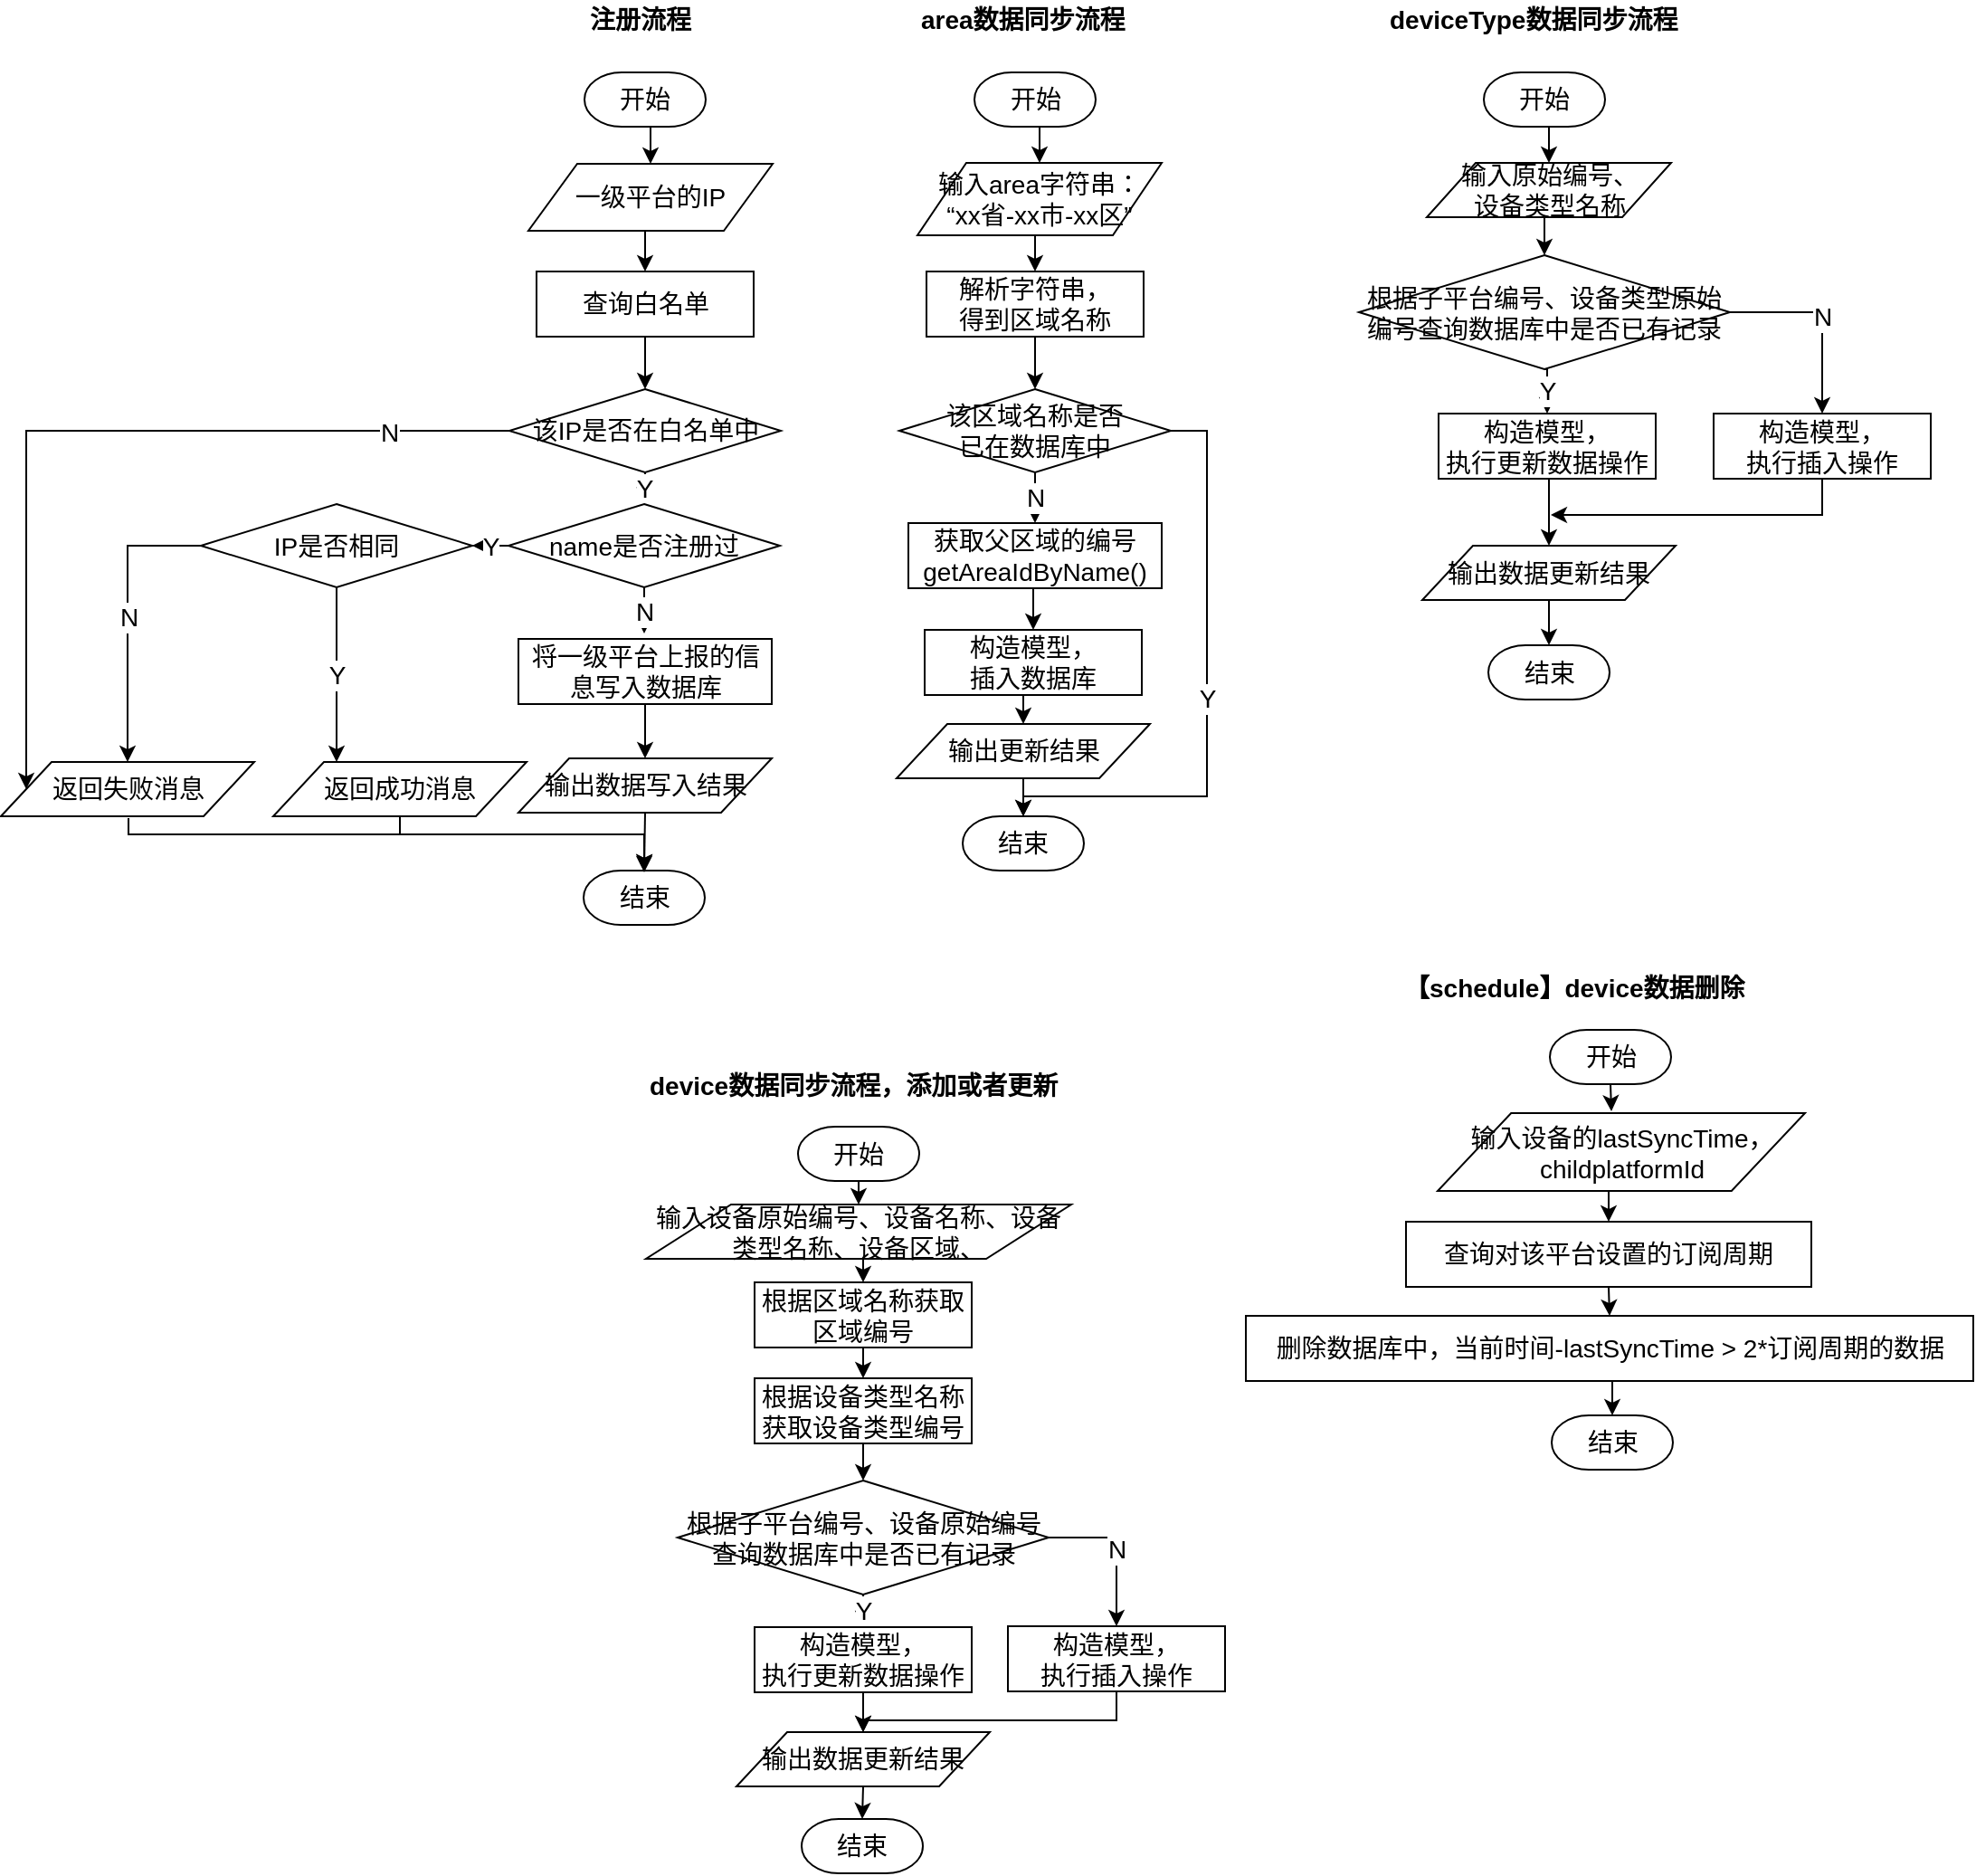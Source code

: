 <mxfile version="10.6.3" type="github"><diagram id="6a731a19-8d31-9384-78a2-239565b7b9f0" name="Page-1"><mxGraphModel dx="1519" dy="601" grid="1" gridSize="10" guides="1" tooltips="1" connect="1" arrows="1" fold="1" page="1" pageScale="1" pageWidth="1169" pageHeight="827" background="#ffffff" math="0" shadow="0"><root><mxCell id="0"/><mxCell id="1" parent="0"/><mxCell id="y7P9SScSzxXJDbZDGNzq-10" style="edgeStyle=orthogonalEdgeStyle;rounded=0;orthogonalLoop=1;jettySize=auto;html=1;exitX=0.5;exitY=1;exitDx=0;exitDy=0;entryX=0.5;entryY=0;entryDx=0;entryDy=0;fontSize=14;" parent="1" source="b0ZdyHu9Rvz4w-3HchTp-64" target="y7P9SScSzxXJDbZDGNzq-2" edge="1"><mxGeometry relative="1" as="geometry"/></mxCell><mxCell id="b0ZdyHu9Rvz4w-3HchTp-64" value="输入area字符串：&lt;br style=&quot;font-size: 14px;&quot;&gt;“xx省-xx市-xx区”" style="shape=parallelogram;perimeter=parallelogramPerimeter;whiteSpace=wrap;html=1;rounded=1;comic=0;arcSize=0;fontSize=14;" parent="1" vertex="1"><mxGeometry x="336" y="230" width="135" height="40" as="geometry"/></mxCell><mxCell id="y7P9SScSzxXJDbZDGNzq-12" value="N&lt;br style=&quot;font-size: 14px;&quot;&gt;" style="edgeStyle=orthogonalEdgeStyle;rounded=0;orthogonalLoop=1;jettySize=auto;html=1;exitX=0.5;exitY=1;exitDx=0;exitDy=0;exitPerimeter=0;fontSize=14;" parent="1" source="b0ZdyHu9Rvz4w-3HchTp-66" target="y7P9SScSzxXJDbZDGNzq-5" edge="1"><mxGeometry relative="1" as="geometry"/></mxCell><mxCell id="y7P9SScSzxXJDbZDGNzq-21" value="&lt;font style=&quot;font-size: 14px&quot;&gt;Y&lt;/font&gt;" style="edgeStyle=orthogonalEdgeStyle;rounded=0;orthogonalLoop=1;jettySize=auto;html=1;exitX=1;exitY=0.5;exitDx=0;exitDy=0;exitPerimeter=0;entryX=0.5;entryY=0;entryDx=0;entryDy=0;entryPerimeter=0;fontSize=14;" parent="1" source="b0ZdyHu9Rvz4w-3HchTp-66" target="b0ZdyHu9Rvz4w-3HchTp-79" edge="1"><mxGeometry relative="1" as="geometry"><Array as="points"><mxPoint x="496" y="378"/><mxPoint x="496" y="580"/><mxPoint x="395" y="580"/></Array></mxGeometry></mxCell><mxCell id="b0ZdyHu9Rvz4w-3HchTp-66" value="该区域名称是否&lt;br style=&quot;font-size: 14px;&quot;&gt;已在数据库中" style="strokeWidth=1;html=1;shape=mxgraph.flowchart.decision;whiteSpace=wrap;rounded=1;comic=0;fontSize=14;spacing=2;" parent="1" vertex="1"><mxGeometry x="326" y="355" width="150" height="46" as="geometry"/></mxCell><mxCell id="y7P9SScSzxXJDbZDGNzq-9" style="edgeStyle=orthogonalEdgeStyle;rounded=0;orthogonalLoop=1;jettySize=auto;html=1;exitX=0.5;exitY=1;exitDx=0;exitDy=0;exitPerimeter=0;entryX=0.5;entryY=0;entryDx=0;entryDy=0;fontSize=14;" parent="1" source="b0ZdyHu9Rvz4w-3HchTp-72" target="b0ZdyHu9Rvz4w-3HchTp-64" edge="1"><mxGeometry relative="1" as="geometry"/></mxCell><mxCell id="b0ZdyHu9Rvz4w-3HchTp-72" value="开始" style="strokeWidth=1;html=1;shape=mxgraph.flowchart.terminator;whiteSpace=wrap;rounded=1;comic=0;fontSize=14;" parent="1" vertex="1"><mxGeometry x="367.5" y="180" width="67" height="30" as="geometry"/></mxCell><mxCell id="b0ZdyHu9Rvz4w-3HchTp-79" value="结束" style="strokeWidth=1;html=1;shape=mxgraph.flowchart.terminator;whiteSpace=wrap;rounded=1;comic=0;fontSize=14;" parent="1" vertex="1"><mxGeometry x="361" y="591" width="67" height="30" as="geometry"/></mxCell><mxCell id="y7P9SScSzxXJDbZDGNzq-1" value="&lt;font style=&quot;font-size: 14px;&quot;&gt;area数据同步流程&lt;br style=&quot;font-size: 14px;&quot;&gt;&lt;br style=&quot;font-size: 14px;&quot;&gt;&lt;/font&gt;" style="text;html=1;resizable=0;points=[];autosize=1;align=left;verticalAlign=top;spacingTop=-4;fontSize=14;fontStyle=1" parent="1" vertex="1"><mxGeometry x="336" y="140" width="140" height="30" as="geometry"/></mxCell><mxCell id="y7P9SScSzxXJDbZDGNzq-11" style="edgeStyle=orthogonalEdgeStyle;rounded=0;orthogonalLoop=1;jettySize=auto;html=1;exitX=0.5;exitY=1;exitDx=0;exitDy=0;entryX=0.5;entryY=0;entryDx=0;entryDy=0;entryPerimeter=0;fontSize=14;" parent="1" source="y7P9SScSzxXJDbZDGNzq-2" target="b0ZdyHu9Rvz4w-3HchTp-66" edge="1"><mxGeometry relative="1" as="geometry"/></mxCell><mxCell id="y7P9SScSzxXJDbZDGNzq-2" value="&lt;font style=&quot;font-size: 14px&quot;&gt;解析字符串，&lt;br style=&quot;font-size: 14px;&quot;&gt;得到区域名称&lt;br style=&quot;font-size: 14px;&quot;&gt;&lt;/font&gt;" style="rounded=0;whiteSpace=wrap;html=1;fontSize=14;" parent="1" vertex="1"><mxGeometry x="341" y="290" width="120" height="36" as="geometry"/></mxCell><mxCell id="y7P9SScSzxXJDbZDGNzq-15" style="edgeStyle=orthogonalEdgeStyle;rounded=0;orthogonalLoop=1;jettySize=auto;html=1;exitX=0.5;exitY=1;exitDx=0;exitDy=0;entryX=0.5;entryY=0;entryDx=0;entryDy=0;fontSize=14;" parent="1" source="y7P9SScSzxXJDbZDGNzq-4" target="y7P9SScSzxXJDbZDGNzq-6" edge="1"><mxGeometry relative="1" as="geometry"/></mxCell><mxCell id="y7P9SScSzxXJDbZDGNzq-4" value="&lt;span style=&quot;font-size: 14px&quot;&gt;构造模型，&lt;br style=&quot;font-size: 14px;&quot;&gt;插入数据库&lt;/span&gt;" style="rounded=0;whiteSpace=wrap;html=1;fontSize=14;" parent="1" vertex="1"><mxGeometry x="340" y="488" width="120" height="36" as="geometry"/></mxCell><mxCell id="y7P9SScSzxXJDbZDGNzq-13" style="edgeStyle=orthogonalEdgeStyle;rounded=0;orthogonalLoop=1;jettySize=auto;html=1;exitX=0.5;exitY=1;exitDx=0;exitDy=0;entryX=0.5;entryY=0;entryDx=0;entryDy=0;fontSize=14;" parent="1" source="y7P9SScSzxXJDbZDGNzq-5" target="y7P9SScSzxXJDbZDGNzq-4" edge="1"><mxGeometry relative="1" as="geometry"/></mxCell><mxCell id="y7P9SScSzxXJDbZDGNzq-5" value="&lt;span style=&quot;font-size: 14px&quot;&gt;获取父区域的编号&lt;br style=&quot;font-size: 14px;&quot;&gt;getAreaIdByName()&lt;br style=&quot;font-size: 14px;&quot;&gt;&lt;/span&gt;" style="rounded=0;whiteSpace=wrap;html=1;fontSize=14;" parent="1" vertex="1"><mxGeometry x="331" y="429" width="140" height="36" as="geometry"/></mxCell><mxCell id="y7P9SScSzxXJDbZDGNzq-17" style="edgeStyle=orthogonalEdgeStyle;rounded=0;orthogonalLoop=1;jettySize=auto;html=1;exitX=0.5;exitY=1;exitDx=0;exitDy=0;entryX=0.5;entryY=0;entryDx=0;entryDy=0;entryPerimeter=0;fontSize=14;" parent="1" source="y7P9SScSzxXJDbZDGNzq-6" target="b0ZdyHu9Rvz4w-3HchTp-79" edge="1"><mxGeometry relative="1" as="geometry"><Array as="points"><mxPoint x="395" y="590"/><mxPoint x="395" y="590"/></Array></mxGeometry></mxCell><mxCell id="y7P9SScSzxXJDbZDGNzq-6" value="输出更新结果" style="shape=parallelogram;perimeter=parallelogramPerimeter;whiteSpace=wrap;html=1;rounded=1;comic=0;arcSize=0;fontSize=14;" parent="1" vertex="1"><mxGeometry x="324.5" y="540" width="140" height="30" as="geometry"/></mxCell><mxCell id="y7P9SScSzxXJDbZDGNzq-43" style="edgeStyle=orthogonalEdgeStyle;rounded=0;orthogonalLoop=1;jettySize=auto;html=1;exitX=0.5;exitY=1;exitDx=0;exitDy=0;entryX=0.5;entryY=0;entryDx=0;entryDy=0;entryPerimeter=0;fontSize=14;" parent="1" source="y7P9SScSzxXJDbZDGNzq-23" target="y7P9SScSzxXJDbZDGNzq-26" edge="1"><mxGeometry relative="1" as="geometry"/></mxCell><mxCell id="y7P9SScSzxXJDbZDGNzq-23" value="&lt;span style=&quot;font-size: 14px;&quot;&gt;输入原始编号、&lt;br style=&quot;font-size: 14px;&quot;&gt;设备类型名称&lt;/span&gt;" style="shape=parallelogram;perimeter=parallelogramPerimeter;whiteSpace=wrap;html=1;rounded=1;comic=0;arcSize=0;fontSize=14;" parent="1" vertex="1"><mxGeometry x="617.5" y="230" width="135" height="30" as="geometry"/></mxCell><mxCell id="y7P9SScSzxXJDbZDGNzq-48" value="Y" style="edgeStyle=orthogonalEdgeStyle;rounded=0;orthogonalLoop=1;jettySize=auto;html=1;exitX=0.5;exitY=1;exitDx=0;exitDy=0;exitPerimeter=0;entryX=0.5;entryY=0;entryDx=0;entryDy=0;fontSize=14;" parent="1" source="y7P9SScSzxXJDbZDGNzq-26" target="y7P9SScSzxXJDbZDGNzq-34" edge="1"><mxGeometry relative="1" as="geometry"/></mxCell><mxCell id="y7P9SScSzxXJDbZDGNzq-52" value="N" style="edgeStyle=orthogonalEdgeStyle;rounded=0;orthogonalLoop=1;jettySize=auto;html=1;exitX=1;exitY=0.5;exitDx=0;exitDy=0;exitPerimeter=0;fontSize=14;" parent="1" source="y7P9SScSzxXJDbZDGNzq-26" target="y7P9SScSzxXJDbZDGNzq-39" edge="1"><mxGeometry relative="1" as="geometry"/></mxCell><mxCell id="y7P9SScSzxXJDbZDGNzq-26" value="根据子平台编号、设备类型原始编号查询数据库中是否已有记录" style="strokeWidth=1;html=1;shape=mxgraph.flowchart.decision;whiteSpace=wrap;rounded=1;comic=0;fontSize=14;spacing=2;" parent="1" vertex="1"><mxGeometry x="580" y="281" width="205" height="63" as="geometry"/></mxCell><mxCell id="y7P9SScSzxXJDbZDGNzq-27" style="edgeStyle=orthogonalEdgeStyle;rounded=0;orthogonalLoop=1;jettySize=auto;html=1;exitX=0.5;exitY=1;exitDx=0;exitDy=0;exitPerimeter=0;entryX=0.5;entryY=0;entryDx=0;entryDy=0;fontSize=14;" parent="1" source="y7P9SScSzxXJDbZDGNzq-28" target="y7P9SScSzxXJDbZDGNzq-23" edge="1"><mxGeometry relative="1" as="geometry"/></mxCell><mxCell id="y7P9SScSzxXJDbZDGNzq-28" value="开始" style="strokeWidth=1;html=1;shape=mxgraph.flowchart.terminator;whiteSpace=wrap;rounded=1;comic=0;fontSize=14;" parent="1" vertex="1"><mxGeometry x="649" y="180" width="67" height="30" as="geometry"/></mxCell><mxCell id="y7P9SScSzxXJDbZDGNzq-29" value="结束" style="strokeWidth=1;html=1;shape=mxgraph.flowchart.terminator;whiteSpace=wrap;rounded=1;comic=0;fontSize=14;" parent="1" vertex="1"><mxGeometry x="651.5" y="496.5" width="67" height="30" as="geometry"/></mxCell><mxCell id="y7P9SScSzxXJDbZDGNzq-30" value="&lt;font style=&quot;font-size: 14px;&quot;&gt;deviceType数据同步流程&lt;/font&gt;" style="text;html=1;resizable=0;points=[];autosize=1;align=left;verticalAlign=top;spacingTop=-4;fontSize=14;fontStyle=1" parent="1" vertex="1"><mxGeometry x="595" y="140" width="190" height="20" as="geometry"/></mxCell><mxCell id="y7P9SScSzxXJDbZDGNzq-49" style="edgeStyle=orthogonalEdgeStyle;rounded=0;orthogonalLoop=1;jettySize=auto;html=1;exitX=0.5;exitY=1;exitDx=0;exitDy=0;entryX=0.5;entryY=0;entryDx=0;entryDy=0;fontSize=14;" parent="1" source="y7P9SScSzxXJDbZDGNzq-34" target="y7P9SScSzxXJDbZDGNzq-38" edge="1"><mxGeometry relative="1" as="geometry"/></mxCell><mxCell id="y7P9SScSzxXJDbZDGNzq-34" value="&lt;span style=&quot;font-size: 14px&quot;&gt;构造模型，&lt;br style=&quot;font-size: 14px;&quot;&gt;执行更新数据操作&lt;br style=&quot;font-size: 14px;&quot;&gt;&lt;/span&gt;" style="rounded=0;whiteSpace=wrap;html=1;fontSize=14;" parent="1" vertex="1"><mxGeometry x="624" y="368.5" width="120" height="36" as="geometry"/></mxCell><mxCell id="y7P9SScSzxXJDbZDGNzq-50" style="edgeStyle=orthogonalEdgeStyle;rounded=0;orthogonalLoop=1;jettySize=auto;html=1;exitX=0.5;exitY=1;exitDx=0;exitDy=0;entryX=0.5;entryY=0;entryDx=0;entryDy=0;entryPerimeter=0;fontSize=14;" parent="1" source="y7P9SScSzxXJDbZDGNzq-38" target="y7P9SScSzxXJDbZDGNzq-29" edge="1"><mxGeometry relative="1" as="geometry"/></mxCell><mxCell id="y7P9SScSzxXJDbZDGNzq-38" value="输出数据更新结果" style="shape=parallelogram;perimeter=parallelogramPerimeter;whiteSpace=wrap;html=1;rounded=1;comic=0;arcSize=0;fontSize=14;" parent="1" vertex="1"><mxGeometry x="615" y="441.5" width="140" height="30" as="geometry"/></mxCell><mxCell id="y7P9SScSzxXJDbZDGNzq-53" style="edgeStyle=orthogonalEdgeStyle;rounded=0;orthogonalLoop=1;jettySize=auto;html=1;exitX=0.5;exitY=1;exitDx=0;exitDy=0;fontSize=14;" parent="1" edge="1"><mxGeometry relative="1" as="geometry"><mxPoint x="686" y="424.5" as="targetPoint"/><mxPoint x="836" y="402.5" as="sourcePoint"/><Array as="points"><mxPoint x="836" y="424.5"/></Array></mxGeometry></mxCell><mxCell id="y7P9SScSzxXJDbZDGNzq-39" value="&lt;span style=&quot;font-size: 14px&quot;&gt;构造模型，&lt;br style=&quot;font-size: 14px;&quot;&gt;执行插入操作&lt;br style=&quot;font-size: 14px;&quot;&gt;&lt;/span&gt;" style="rounded=0;whiteSpace=wrap;html=1;fontSize=14;" parent="1" vertex="1"><mxGeometry x="776" y="368.5" width="120" height="36" as="geometry"/></mxCell><mxCell id="n9s2jihmsVF0NRUN-z7o-6" style="edgeStyle=orthogonalEdgeStyle;rounded=0;orthogonalLoop=1;jettySize=auto;html=1;exitX=0.5;exitY=1;exitDx=0;exitDy=0;entryX=0.5;entryY=0;entryDx=0;entryDy=0;fontSize=14;" parent="1" source="y7P9SScSzxXJDbZDGNzq-55" target="n9s2jihmsVF0NRUN-z7o-3" edge="1"><mxGeometry relative="1" as="geometry"/></mxCell><mxCell id="y7P9SScSzxXJDbZDGNzq-55" value="&lt;span style=&quot;font-size: 14px&quot;&gt;输入设备原始编号、设备名称、设备类型名称、设备区域、&lt;/span&gt;" style="shape=parallelogram;perimeter=parallelogramPerimeter;whiteSpace=wrap;html=1;rounded=1;comic=0;arcSize=0;fontSize=14;" parent="1" vertex="1"><mxGeometry x="186" y="805.5" width="235" height="30" as="geometry"/></mxCell><mxCell id="n9s2jihmsVF0NRUN-z7o-12" value="Y" style="edgeStyle=orthogonalEdgeStyle;rounded=0;orthogonalLoop=1;jettySize=auto;html=1;exitX=0.5;exitY=1;exitDx=0;exitDy=0;exitPerimeter=0;entryX=0.5;entryY=0;entryDx=0;entryDy=0;fontSize=14;" parent="1" source="y7P9SScSzxXJDbZDGNzq-58" target="y7P9SScSzxXJDbZDGNzq-64" edge="1"><mxGeometry relative="1" as="geometry"/></mxCell><mxCell id="n9s2jihmsVF0NRUN-z7o-15" value="N" style="edgeStyle=orthogonalEdgeStyle;rounded=0;orthogonalLoop=1;jettySize=auto;html=1;exitX=1;exitY=0.5;exitDx=0;exitDy=0;exitPerimeter=0;entryX=0.5;entryY=0;entryDx=0;entryDy=0;fontSize=14;" parent="1" source="y7P9SScSzxXJDbZDGNzq-58" target="y7P9SScSzxXJDbZDGNzq-68" edge="1"><mxGeometry relative="1" as="geometry"/></mxCell><mxCell id="y7P9SScSzxXJDbZDGNzq-58" value="根据子平台编号、设备原始编号查询数据库中是否已有记录" style="strokeWidth=1;html=1;shape=mxgraph.flowchart.decision;whiteSpace=wrap;rounded=1;comic=0;fontSize=14;spacing=2;" parent="1" vertex="1"><mxGeometry x="203.5" y="958" width="205" height="63" as="geometry"/></mxCell><mxCell id="n9s2jihmsVF0NRUN-z7o-7" style="edgeStyle=orthogonalEdgeStyle;rounded=0;orthogonalLoop=1;jettySize=auto;html=1;exitX=0.5;exitY=1;exitDx=0;exitDy=0;exitPerimeter=0;entryX=0.5;entryY=0;entryDx=0;entryDy=0;fontSize=14;" parent="1" source="y7P9SScSzxXJDbZDGNzq-60" target="y7P9SScSzxXJDbZDGNzq-55" edge="1"><mxGeometry relative="1" as="geometry"/></mxCell><mxCell id="y7P9SScSzxXJDbZDGNzq-60" value="开始" style="strokeWidth=1;html=1;shape=mxgraph.flowchart.terminator;whiteSpace=wrap;rounded=1;comic=0;fontSize=14;" parent="1" vertex="1"><mxGeometry x="270" y="762.5" width="67" height="30" as="geometry"/></mxCell><mxCell id="y7P9SScSzxXJDbZDGNzq-61" value="结束" style="strokeWidth=1;html=1;shape=mxgraph.flowchart.terminator;whiteSpace=wrap;rounded=1;comic=0;fontSize=14;" parent="1" vertex="1"><mxGeometry x="272" y="1145" width="67" height="30" as="geometry"/></mxCell><mxCell id="y7P9SScSzxXJDbZDGNzq-62" value="&lt;font style=&quot;font-size: 14px&quot;&gt;device数据同步流程，添加或者更新&amp;nbsp;&lt;/font&gt;" style="text;html=1;resizable=0;points=[];autosize=1;align=left;verticalAlign=top;spacingTop=-4;fontSize=14;fontStyle=1" parent="1" vertex="1"><mxGeometry x="185.5" y="729" width="240" height="20" as="geometry"/></mxCell><mxCell id="n9s2jihmsVF0NRUN-z7o-13" style="edgeStyle=orthogonalEdgeStyle;rounded=0;orthogonalLoop=1;jettySize=auto;html=1;exitX=0.5;exitY=1;exitDx=0;exitDy=0;entryX=0.5;entryY=0;entryDx=0;entryDy=0;fontSize=14;" parent="1" source="y7P9SScSzxXJDbZDGNzq-64" target="y7P9SScSzxXJDbZDGNzq-66" edge="1"><mxGeometry relative="1" as="geometry"/></mxCell><mxCell id="y7P9SScSzxXJDbZDGNzq-64" value="&lt;span style=&quot;font-size: 14px&quot;&gt;构造模型，&lt;br style=&quot;font-size: 14px;&quot;&gt;执行更新数据操作&lt;br style=&quot;font-size: 14px;&quot;&gt;&lt;/span&gt;" style="rounded=0;whiteSpace=wrap;html=1;fontSize=14;" parent="1" vertex="1"><mxGeometry x="246" y="1039" width="120" height="36" as="geometry"/></mxCell><mxCell id="n9s2jihmsVF0NRUN-z7o-14" style="edgeStyle=orthogonalEdgeStyle;rounded=0;orthogonalLoop=1;jettySize=auto;html=1;exitX=0.5;exitY=1;exitDx=0;exitDy=0;entryX=0.5;entryY=0;entryDx=0;entryDy=0;entryPerimeter=0;fontSize=14;" parent="1" source="y7P9SScSzxXJDbZDGNzq-66" target="y7P9SScSzxXJDbZDGNzq-61" edge="1"><mxGeometry relative="1" as="geometry"/></mxCell><mxCell id="y7P9SScSzxXJDbZDGNzq-66" value="输出数据更新结果" style="shape=parallelogram;perimeter=parallelogramPerimeter;whiteSpace=wrap;html=1;rounded=1;comic=0;arcSize=0;fontSize=14;" parent="1" vertex="1"><mxGeometry x="236" y="1097" width="140" height="30" as="geometry"/></mxCell><mxCell id="n9s2jihmsVF0NRUN-z7o-16" style="edgeStyle=orthogonalEdgeStyle;rounded=0;orthogonalLoop=1;jettySize=auto;html=1;exitX=0.5;exitY=1;exitDx=0;exitDy=0;entryX=0.5;entryY=0;entryDx=0;entryDy=0;fontSize=14;" parent="1" source="y7P9SScSzxXJDbZDGNzq-68" target="y7P9SScSzxXJDbZDGNzq-66" edge="1"><mxGeometry relative="1" as="geometry"><Array as="points"><mxPoint x="446.5" y="1090.5"/><mxPoint x="306.5" y="1090.5"/></Array></mxGeometry></mxCell><mxCell id="y7P9SScSzxXJDbZDGNzq-68" value="&lt;span style=&quot;font-size: 14px&quot;&gt;构造模型，&lt;br style=&quot;font-size: 14px;&quot;&gt;执行插入操作&lt;br style=&quot;font-size: 14px;&quot;&gt;&lt;/span&gt;" style="rounded=0;whiteSpace=wrap;html=1;fontSize=14;" parent="1" vertex="1"><mxGeometry x="386" y="1038.5" width="120" height="36" as="geometry"/></mxCell><mxCell id="n9s2jihmsVF0NRUN-z7o-4" style="edgeStyle=orthogonalEdgeStyle;rounded=0;orthogonalLoop=1;jettySize=auto;html=1;exitX=0.5;exitY=1;exitDx=0;exitDy=0;entryX=0.5;entryY=0;entryDx=0;entryDy=0;entryPerimeter=0;fontSize=14;" parent="1" source="n9s2jihmsVF0NRUN-z7o-1" target="y7P9SScSzxXJDbZDGNzq-58" edge="1"><mxGeometry relative="1" as="geometry"/></mxCell><mxCell id="n9s2jihmsVF0NRUN-z7o-1" value="&lt;span style=&quot;font-size: 14px;&quot;&gt;根据设备类型名称获取设备类型编号&lt;br style=&quot;font-size: 14px;&quot;&gt;&lt;/span&gt;" style="rounded=0;whiteSpace=wrap;html=1;fontSize=14;" parent="1" vertex="1"><mxGeometry x="246" y="901.5" width="120" height="36" as="geometry"/></mxCell><mxCell id="n9s2jihmsVF0NRUN-z7o-5" style="edgeStyle=orthogonalEdgeStyle;rounded=0;orthogonalLoop=1;jettySize=auto;html=1;exitX=0.5;exitY=1;exitDx=0;exitDy=0;entryX=0.5;entryY=0;entryDx=0;entryDy=0;fontSize=14;" parent="1" source="n9s2jihmsVF0NRUN-z7o-3" target="n9s2jihmsVF0NRUN-z7o-1" edge="1"><mxGeometry relative="1" as="geometry"/></mxCell><mxCell id="n9s2jihmsVF0NRUN-z7o-3" value="&lt;span style=&quot;font-size: 14px;&quot;&gt;根据区域名称获取区域编号&lt;br style=&quot;font-size: 14px;&quot;&gt;&lt;/span&gt;" style="rounded=0;whiteSpace=wrap;html=1;fontSize=14;" parent="1" vertex="1"><mxGeometry x="246" y="848.5" width="120" height="36" as="geometry"/></mxCell><mxCell id="n9s2jihmsVF0NRUN-z7o-17" value="&lt;font style=&quot;font-size: 14px&quot;&gt;【schedule】device数据删除&lt;/font&gt;" style="text;html=1;resizable=0;points=[];autosize=1;align=left;verticalAlign=top;spacingTop=-4;fontSize=14;fontStyle=1" parent="1" vertex="1"><mxGeometry x="602.5" y="675" width="200" height="20" as="geometry"/></mxCell><mxCell id="n9s2jihmsVF0NRUN-z7o-20" value="结束" style="strokeWidth=1;html=1;shape=mxgraph.flowchart.terminator;whiteSpace=wrap;rounded=1;comic=0;fontSize=14;" parent="1" vertex="1"><mxGeometry x="686.5" y="922" width="67" height="30" as="geometry"/></mxCell><mxCell id="n9s2jihmsVF0NRUN-z7o-31" style="edgeStyle=orthogonalEdgeStyle;rounded=0;orthogonalLoop=1;jettySize=auto;html=1;exitX=0.5;exitY=1;exitDx=0;exitDy=0;exitPerimeter=0;entryX=0.473;entryY=-0.023;entryDx=0;entryDy=0;entryPerimeter=0;fontSize=14;" parent="1" source="n9s2jihmsVF0NRUN-z7o-21" target="n9s2jihmsVF0NRUN-z7o-23" edge="1"><mxGeometry relative="1" as="geometry"/></mxCell><mxCell id="n9s2jihmsVF0NRUN-z7o-21" value="开始" style="strokeWidth=1;html=1;shape=mxgraph.flowchart.terminator;whiteSpace=wrap;rounded=1;comic=0;fontSize=14;" parent="1" vertex="1"><mxGeometry x="685.5" y="709" width="67" height="30" as="geometry"/></mxCell><mxCell id="n9s2jihmsVF0NRUN-z7o-35" style="edgeStyle=orthogonalEdgeStyle;rounded=0;orthogonalLoop=1;jettySize=auto;html=1;exitX=0.5;exitY=1;exitDx=0;exitDy=0;entryX=0.5;entryY=0;entryDx=0;entryDy=0;fontSize=14;" parent="1" source="n9s2jihmsVF0NRUN-z7o-23" target="n9s2jihmsVF0NRUN-z7o-26" edge="1"><mxGeometry relative="1" as="geometry"/></mxCell><mxCell id="n9s2jihmsVF0NRUN-z7o-23" value="输入设备的lastSyncTime，childplatformId" style="shape=parallelogram;perimeter=parallelogramPerimeter;whiteSpace=wrap;html=1;rounded=1;comic=0;arcSize=0;fontSize=14;" parent="1" vertex="1"><mxGeometry x="623.5" y="755" width="203" height="43" as="geometry"/></mxCell><mxCell id="n9s2jihmsVF0NRUN-z7o-37" style="edgeStyle=orthogonalEdgeStyle;rounded=0;orthogonalLoop=1;jettySize=auto;html=1;exitX=0.5;exitY=1;exitDx=0;exitDy=0;entryX=0.5;entryY=0;entryDx=0;entryDy=0;fontSize=14;" parent="1" source="n9s2jihmsVF0NRUN-z7o-26" target="n9s2jihmsVF0NRUN-z7o-29" edge="1"><mxGeometry relative="1" as="geometry"/></mxCell><mxCell id="n9s2jihmsVF0NRUN-z7o-26" value="&lt;span style=&quot;font-size: 14px&quot;&gt;查询对该平台设置的订阅周期&lt;br style=&quot;font-size: 14px&quot;&gt;&lt;/span&gt;" style="rounded=0;whiteSpace=wrap;html=1;fontSize=14;" parent="1" vertex="1"><mxGeometry x="606" y="815" width="224" height="36" as="geometry"/></mxCell><mxCell id="n9s2jihmsVF0NRUN-z7o-38" style="edgeStyle=orthogonalEdgeStyle;rounded=0;orthogonalLoop=1;jettySize=auto;html=1;exitX=0.5;exitY=1;exitDx=0;exitDy=0;entryX=0.5;entryY=0;entryDx=0;entryDy=0;entryPerimeter=0;fontSize=14;" parent="1" source="n9s2jihmsVF0NRUN-z7o-29" target="n9s2jihmsVF0NRUN-z7o-20" edge="1"><mxGeometry relative="1" as="geometry"/></mxCell><mxCell id="n9s2jihmsVF0NRUN-z7o-29" value="&lt;span style=&quot;font-size: 14px&quot;&gt;删除数据库中，当前时间-lastSyncTime &amp;gt; 2*订阅周期的数据&lt;br style=&quot;font-size: 14px&quot;&gt;&lt;/span&gt;" style="rounded=0;whiteSpace=wrap;html=1;fontSize=14;" parent="1" vertex="1"><mxGeometry x="517.5" y="867" width="402" height="36" as="geometry"/></mxCell><mxCell id="n9s2jihmsVF0NRUN-z7o-40" style="edgeStyle=orthogonalEdgeStyle;rounded=0;orthogonalLoop=1;jettySize=auto;html=1;exitX=0.5;exitY=1;exitDx=0;exitDy=0;entryX=0.5;entryY=0;entryDx=0;entryDy=0;fontSize=14;" parent="1" source="n9s2jihmsVF0NRUN-z7o-41" target="n9s2jihmsVF0NRUN-z7o-50" edge="1"><mxGeometry relative="1" as="geometry"/></mxCell><mxCell id="n9s2jihmsVF0NRUN-z7o-41" value="一级平台的IP" style="shape=parallelogram;perimeter=parallelogramPerimeter;whiteSpace=wrap;html=1;rounded=1;comic=0;arcSize=0;fontSize=14;" parent="1" vertex="1"><mxGeometry x="121" y="230.5" width="135" height="37" as="geometry"/></mxCell><mxCell id="4tG451QKJJBOUsysTcJj-4" value="Y" style="edgeStyle=orthogonalEdgeStyle;rounded=0;orthogonalLoop=1;jettySize=auto;html=1;exitX=0.5;exitY=1;exitDx=0;exitDy=0;exitPerimeter=0;entryX=0.5;entryY=0;entryDx=0;entryDy=0;entryPerimeter=0;fontSize=14;" edge="1" parent="1" source="n9s2jihmsVF0NRUN-z7o-44" target="4tG451QKJJBOUsysTcJj-1"><mxGeometry relative="1" as="geometry"/></mxCell><mxCell id="4tG451QKJJBOUsysTcJj-17" style="edgeStyle=orthogonalEdgeStyle;rounded=0;orthogonalLoop=1;jettySize=auto;html=1;exitX=0;exitY=0.5;exitDx=0;exitDy=0;exitPerimeter=0;entryX=0;entryY=0.5;entryDx=0;entryDy=0;fontSize=14;" edge="1" parent="1" source="n9s2jihmsVF0NRUN-z7o-44" target="4tG451QKJJBOUsysTcJj-3"><mxGeometry relative="1" as="geometry"/></mxCell><mxCell id="4tG451QKJJBOUsysTcJj-23" value="N" style="text;html=1;resizable=0;points=[];align=center;verticalAlign=middle;labelBackgroundColor=#ffffff;fontSize=14;" vertex="1" connectable="0" parent="4tG451QKJJBOUsysTcJj-17"><mxGeometry x="-0.712" y="1" relative="1" as="geometry"><mxPoint as="offset"/></mxGeometry></mxCell><mxCell id="n9s2jihmsVF0NRUN-z7o-44" value="该IP是否在白名单中" style="strokeWidth=1;html=1;shape=mxgraph.flowchart.decision;whiteSpace=wrap;rounded=1;comic=0;fontSize=14;spacing=2;" parent="1" vertex="1"><mxGeometry x="110.5" y="355" width="150" height="46" as="geometry"/></mxCell><mxCell id="n9s2jihmsVF0NRUN-z7o-45" style="edgeStyle=orthogonalEdgeStyle;rounded=0;orthogonalLoop=1;jettySize=auto;html=1;exitX=0.5;exitY=1;exitDx=0;exitDy=0;exitPerimeter=0;entryX=0.5;entryY=0;entryDx=0;entryDy=0;fontSize=14;" parent="1" source="n9s2jihmsVF0NRUN-z7o-46" target="n9s2jihmsVF0NRUN-z7o-41" edge="1"><mxGeometry relative="1" as="geometry"/></mxCell><mxCell id="n9s2jihmsVF0NRUN-z7o-46" value="开始" style="strokeWidth=1;html=1;shape=mxgraph.flowchart.terminator;whiteSpace=wrap;rounded=1;comic=0;fontSize=14;" parent="1" vertex="1"><mxGeometry x="152" y="180" width="67" height="30" as="geometry"/></mxCell><mxCell id="n9s2jihmsVF0NRUN-z7o-47" value="结束" style="strokeWidth=1;html=1;shape=mxgraph.flowchart.terminator;whiteSpace=wrap;rounded=1;comic=0;fontSize=14;" parent="1" vertex="1"><mxGeometry x="151.5" y="621" width="67" height="30" as="geometry"/></mxCell><mxCell id="n9s2jihmsVF0NRUN-z7o-48" value="&lt;font style=&quot;font-size: 14px&quot;&gt;注册流程&lt;br style=&quot;font-size: 14px&quot;&gt;&lt;/font&gt;" style="text;html=1;resizable=0;points=[];autosize=1;align=left;verticalAlign=top;spacingTop=-4;fontSize=14;fontStyle=1" parent="1" vertex="1"><mxGeometry x="153" y="140" width="70" height="20" as="geometry"/></mxCell><mxCell id="n9s2jihmsVF0NRUN-z7o-49" style="edgeStyle=orthogonalEdgeStyle;rounded=0;orthogonalLoop=1;jettySize=auto;html=1;exitX=0.5;exitY=1;exitDx=0;exitDy=0;entryX=0.5;entryY=0;entryDx=0;entryDy=0;entryPerimeter=0;fontSize=14;" parent="1" source="n9s2jihmsVF0NRUN-z7o-50" target="n9s2jihmsVF0NRUN-z7o-44" edge="1"><mxGeometry relative="1" as="geometry"/></mxCell><mxCell id="n9s2jihmsVF0NRUN-z7o-50" value="&lt;font style=&quot;font-size: 14px&quot;&gt;查询白名单&lt;br style=&quot;font-size: 14px&quot;&gt;&lt;/font&gt;" style="rounded=0;whiteSpace=wrap;html=1;fontSize=14;" parent="1" vertex="1"><mxGeometry x="125.5" y="290" width="120" height="36" as="geometry"/></mxCell><mxCell id="4tG451QKJJBOUsysTcJj-14" style="edgeStyle=orthogonalEdgeStyle;rounded=0;orthogonalLoop=1;jettySize=auto;html=1;exitX=0.5;exitY=1;exitDx=0;exitDy=0;entryX=0.5;entryY=0;entryDx=0;entryDy=0;fontSize=14;" edge="1" parent="1" source="n9s2jihmsVF0NRUN-z7o-54" target="n9s2jihmsVF0NRUN-z7o-56"><mxGeometry relative="1" as="geometry"/></mxCell><mxCell id="n9s2jihmsVF0NRUN-z7o-54" value="&lt;span style=&quot;font-size: 14px&quot;&gt;将一级平台上报的信息写入数据库&lt;br style=&quot;font-size: 14px&quot;&gt;&lt;/span&gt;" style="rounded=0;whiteSpace=wrap;html=1;fontSize=14;" parent="1" vertex="1"><mxGeometry x="115.5" y="493" width="140" height="36" as="geometry"/></mxCell><mxCell id="4tG451QKJJBOUsysTcJj-16" style="edgeStyle=orthogonalEdgeStyle;rounded=0;orthogonalLoop=1;jettySize=auto;html=1;exitX=0.5;exitY=1;exitDx=0;exitDy=0;entryX=0.5;entryY=0;entryDx=0;entryDy=0;entryPerimeter=0;fontSize=14;" edge="1" parent="1" source="n9s2jihmsVF0NRUN-z7o-56" target="n9s2jihmsVF0NRUN-z7o-47"><mxGeometry relative="1" as="geometry"/></mxCell><mxCell id="n9s2jihmsVF0NRUN-z7o-56" value="输出数据写入结果" style="shape=parallelogram;perimeter=parallelogramPerimeter;whiteSpace=wrap;html=1;rounded=1;comic=0;arcSize=0;fontSize=14;" parent="1" vertex="1"><mxGeometry x="115.5" y="559" width="140" height="30" as="geometry"/></mxCell><mxCell id="4tG451QKJJBOUsysTcJj-6" value="Y" style="edgeStyle=orthogonalEdgeStyle;rounded=0;orthogonalLoop=1;jettySize=auto;html=1;exitX=0;exitY=0.5;exitDx=0;exitDy=0;exitPerimeter=0;entryX=1;entryY=0.5;entryDx=0;entryDy=0;entryPerimeter=0;fontSize=14;" edge="1" parent="1" source="4tG451QKJJBOUsysTcJj-1" target="4tG451QKJJBOUsysTcJj-2"><mxGeometry relative="1" as="geometry"/></mxCell><mxCell id="4tG451QKJJBOUsysTcJj-8" value="N" style="edgeStyle=orthogonalEdgeStyle;rounded=0;orthogonalLoop=1;jettySize=auto;html=1;exitX=0.5;exitY=1;exitDx=0;exitDy=0;exitPerimeter=0;fontSize=14;" edge="1" parent="1" source="4tG451QKJJBOUsysTcJj-1"><mxGeometry relative="1" as="geometry"><mxPoint x="185" y="490" as="targetPoint"/></mxGeometry></mxCell><mxCell id="4tG451QKJJBOUsysTcJj-1" value="name是否注册过" style="strokeWidth=1;html=1;shape=mxgraph.flowchart.decision;whiteSpace=wrap;rounded=1;comic=0;fontSize=14;spacing=2;" vertex="1" parent="1"><mxGeometry x="110" y="418.5" width="150" height="46" as="geometry"/></mxCell><mxCell id="4tG451QKJJBOUsysTcJj-18" value="N" style="edgeStyle=orthogonalEdgeStyle;rounded=0;orthogonalLoop=1;jettySize=auto;html=1;exitX=0;exitY=0.5;exitDx=0;exitDy=0;exitPerimeter=0;entryX=0.5;entryY=0;entryDx=0;entryDy=0;fontSize=14;" edge="1" parent="1" source="4tG451QKJJBOUsysTcJj-2" target="4tG451QKJJBOUsysTcJj-3"><mxGeometry relative="1" as="geometry"/></mxCell><mxCell id="4tG451QKJJBOUsysTcJj-20" value="Y" style="edgeStyle=orthogonalEdgeStyle;rounded=0;orthogonalLoop=1;jettySize=auto;html=1;exitX=0.5;exitY=1;exitDx=0;exitDy=0;exitPerimeter=0;entryX=0.25;entryY=0;entryDx=0;entryDy=0;fontSize=14;" edge="1" parent="1" source="4tG451QKJJBOUsysTcJj-2" target="4tG451QKJJBOUsysTcJj-13"><mxGeometry relative="1" as="geometry"/></mxCell><mxCell id="4tG451QKJJBOUsysTcJj-2" value="IP是否相同" style="strokeWidth=1;html=1;shape=mxgraph.flowchart.decision;whiteSpace=wrap;rounded=1;comic=0;fontSize=14;spacing=2;" vertex="1" parent="1"><mxGeometry x="-60" y="418.5" width="150" height="46" as="geometry"/></mxCell><mxCell id="4tG451QKJJBOUsysTcJj-22" style="edgeStyle=orthogonalEdgeStyle;rounded=0;orthogonalLoop=1;jettySize=auto;html=1;exitX=0.5;exitY=1;exitDx=0;exitDy=0;entryX=0.5;entryY=0;entryDx=0;entryDy=0;entryPerimeter=0;fontSize=14;" edge="1" parent="1"><mxGeometry relative="1" as="geometry"><mxPoint x="-100" y="592" as="sourcePoint"/><mxPoint x="185" y="622" as="targetPoint"/><Array as="points"><mxPoint x="-100" y="601"/><mxPoint x="185" y="601"/></Array></mxGeometry></mxCell><mxCell id="4tG451QKJJBOUsysTcJj-3" value="返回失败消息" style="shape=parallelogram;perimeter=parallelogramPerimeter;whiteSpace=wrap;html=1;rounded=1;comic=0;arcSize=0;fontSize=14;" vertex="1" parent="1"><mxGeometry x="-170.5" y="561" width="140" height="30" as="geometry"/></mxCell><mxCell id="4tG451QKJJBOUsysTcJj-21" style="edgeStyle=orthogonalEdgeStyle;rounded=0;orthogonalLoop=1;jettySize=auto;html=1;exitX=0.5;exitY=1;exitDx=0;exitDy=0;entryX=0.5;entryY=0;entryDx=0;entryDy=0;entryPerimeter=0;fontSize=14;" edge="1" parent="1" source="4tG451QKJJBOUsysTcJj-13" target="n9s2jihmsVF0NRUN-z7o-47"><mxGeometry relative="1" as="geometry"><Array as="points"><mxPoint x="50" y="601"/><mxPoint x="185" y="601"/></Array></mxGeometry></mxCell><mxCell id="4tG451QKJJBOUsysTcJj-13" value="返回成功消息" style="shape=parallelogram;perimeter=parallelogramPerimeter;whiteSpace=wrap;html=1;rounded=1;comic=0;arcSize=0;fontSize=14;" vertex="1" parent="1"><mxGeometry x="-20" y="561" width="140" height="30" as="geometry"/></mxCell></root></mxGraphModel></diagram></mxfile>
